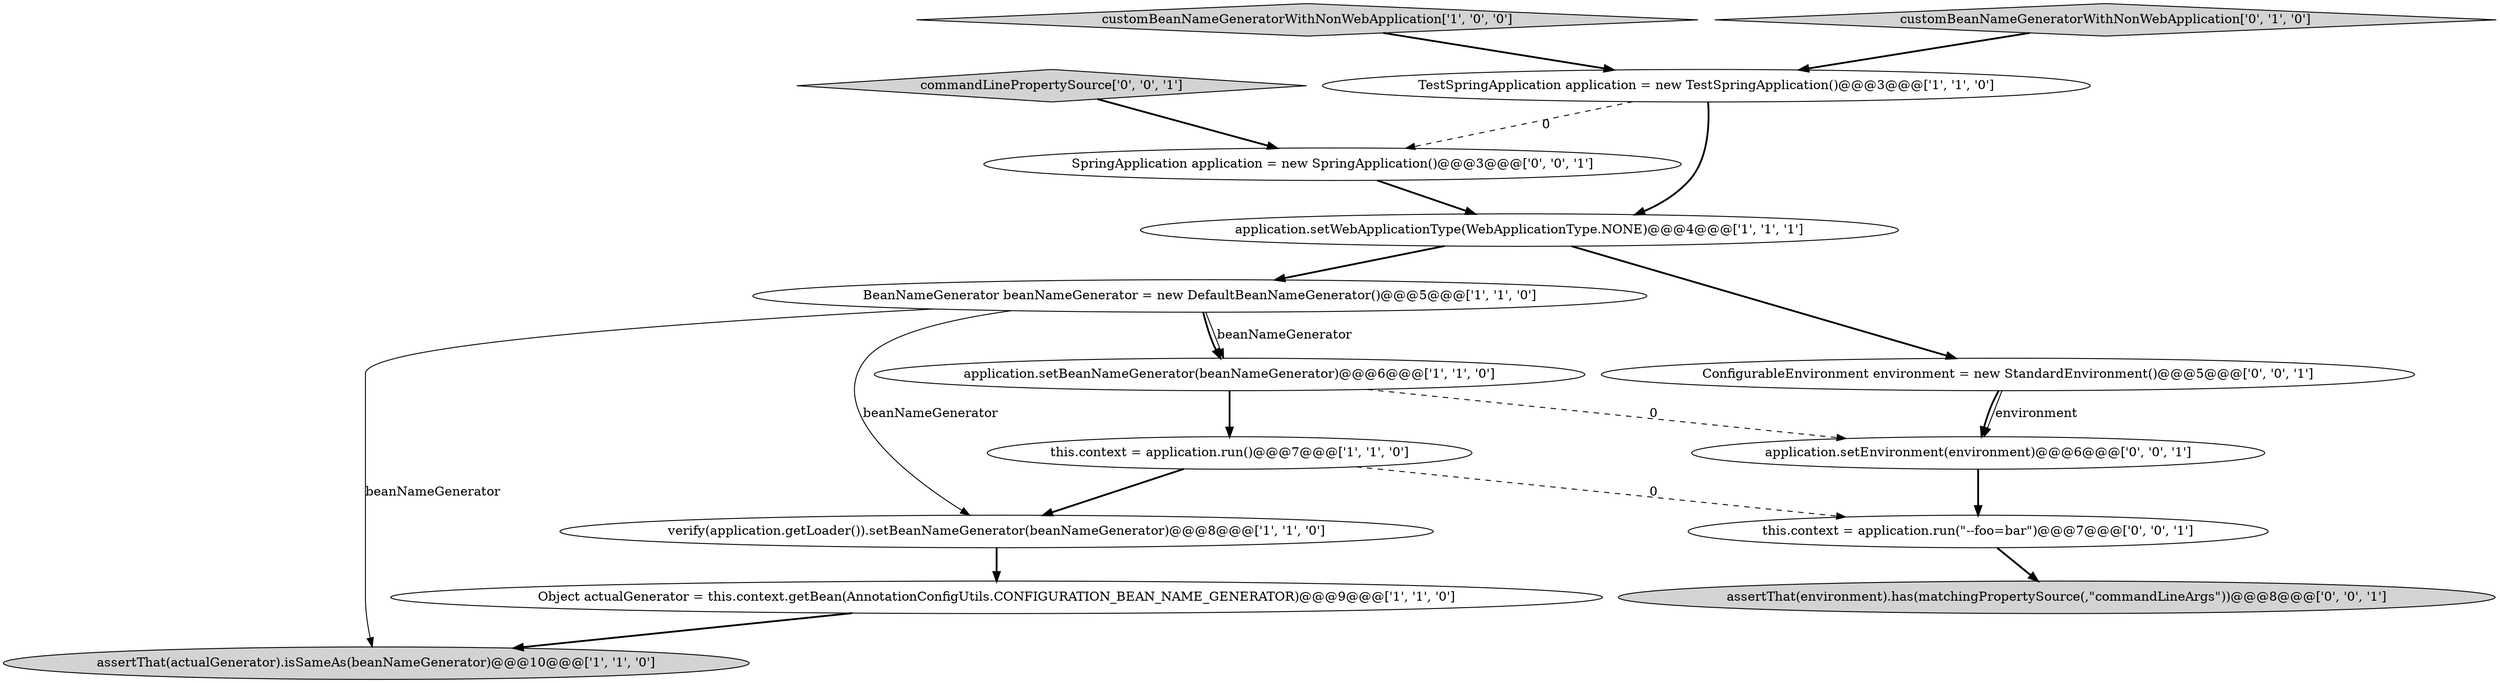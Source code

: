digraph {
5 [style = filled, label = "customBeanNameGeneratorWithNonWebApplication['1', '0', '0']", fillcolor = lightgray, shape = diamond image = "AAA0AAABBB1BBB"];
9 [style = filled, label = "customBeanNameGeneratorWithNonWebApplication['0', '1', '0']", fillcolor = lightgray, shape = diamond image = "AAA0AAABBB2BBB"];
13 [style = filled, label = "commandLinePropertySource['0', '0', '1']", fillcolor = lightgray, shape = diamond image = "AAA0AAABBB3BBB"];
6 [style = filled, label = "application.setWebApplicationType(WebApplicationType.NONE)@@@4@@@['1', '1', '1']", fillcolor = white, shape = ellipse image = "AAA0AAABBB1BBB"];
4 [style = filled, label = "application.setBeanNameGenerator(beanNameGenerator)@@@6@@@['1', '1', '0']", fillcolor = white, shape = ellipse image = "AAA0AAABBB1BBB"];
12 [style = filled, label = "this.context = application.run(\"--foo=bar\")@@@7@@@['0', '0', '1']", fillcolor = white, shape = ellipse image = "AAA0AAABBB3BBB"];
14 [style = filled, label = "ConfigurableEnvironment environment = new StandardEnvironment()@@@5@@@['0', '0', '1']", fillcolor = white, shape = ellipse image = "AAA0AAABBB3BBB"];
11 [style = filled, label = "SpringApplication application = new SpringApplication()@@@3@@@['0', '0', '1']", fillcolor = white, shape = ellipse image = "AAA0AAABBB3BBB"];
1 [style = filled, label = "this.context = application.run()@@@7@@@['1', '1', '0']", fillcolor = white, shape = ellipse image = "AAA0AAABBB1BBB"];
3 [style = filled, label = "assertThat(actualGenerator).isSameAs(beanNameGenerator)@@@10@@@['1', '1', '0']", fillcolor = lightgray, shape = ellipse image = "AAA0AAABBB1BBB"];
7 [style = filled, label = "TestSpringApplication application = new TestSpringApplication()@@@3@@@['1', '1', '0']", fillcolor = white, shape = ellipse image = "AAA0AAABBB1BBB"];
8 [style = filled, label = "BeanNameGenerator beanNameGenerator = new DefaultBeanNameGenerator()@@@5@@@['1', '1', '0']", fillcolor = white, shape = ellipse image = "AAA0AAABBB1BBB"];
0 [style = filled, label = "Object actualGenerator = this.context.getBean(AnnotationConfigUtils.CONFIGURATION_BEAN_NAME_GENERATOR)@@@9@@@['1', '1', '0']", fillcolor = white, shape = ellipse image = "AAA0AAABBB1BBB"];
10 [style = filled, label = "assertThat(environment).has(matchingPropertySource(,\"commandLineArgs\"))@@@8@@@['0', '0', '1']", fillcolor = lightgray, shape = ellipse image = "AAA0AAABBB3BBB"];
2 [style = filled, label = "verify(application.getLoader()).setBeanNameGenerator(beanNameGenerator)@@@8@@@['1', '1', '0']", fillcolor = white, shape = ellipse image = "AAA0AAABBB1BBB"];
15 [style = filled, label = "application.setEnvironment(environment)@@@6@@@['0', '0', '1']", fillcolor = white, shape = ellipse image = "AAA0AAABBB3BBB"];
0->3 [style = bold, label=""];
8->4 [style = solid, label="beanNameGenerator"];
11->6 [style = bold, label=""];
7->11 [style = dashed, label="0"];
8->3 [style = solid, label="beanNameGenerator"];
9->7 [style = bold, label=""];
13->11 [style = bold, label=""];
6->14 [style = bold, label=""];
1->12 [style = dashed, label="0"];
2->0 [style = bold, label=""];
12->10 [style = bold, label=""];
8->2 [style = solid, label="beanNameGenerator"];
4->15 [style = dashed, label="0"];
7->6 [style = bold, label=""];
6->8 [style = bold, label=""];
5->7 [style = bold, label=""];
14->15 [style = bold, label=""];
1->2 [style = bold, label=""];
4->1 [style = bold, label=""];
15->12 [style = bold, label=""];
8->4 [style = bold, label=""];
14->15 [style = solid, label="environment"];
}
